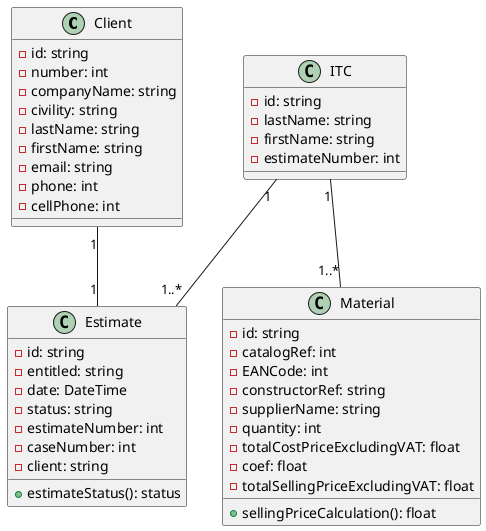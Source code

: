 @startuml

class Client {
    -id: string
    -number: int
    -companyName: string
    -civility: string
    -lastName: string
    -firstName: string
    -email: string
    -phone: int
    -cellPhone: int
}

class Estimate {
    -id: string
    -entitled: string
    -date: DateTime
    -status: string
    -estimateNumber: int
    -caseNumber: int
    -client: string
    +estimateStatus(): status
}

class ITC {
    -id: string
    -lastName: string
    -firstName: string
    -estimateNumber: int
}

class Material {
    -id: string
    -catalogRef: int
    -EANCode: int
    -constructorRef: string
    -supplierName: string
    -quantity: int
    -totalCostPriceExcludingVAT: float
    -coef: float 
    -totalSellingPriceExcludingVAT: float
    +sellingPriceCalculation(): float
}

Client "1" -- "1" Estimate
ITC "1" -- "1..*" Estimate 
ITC "1" -- "1..*" Material 

@enduml